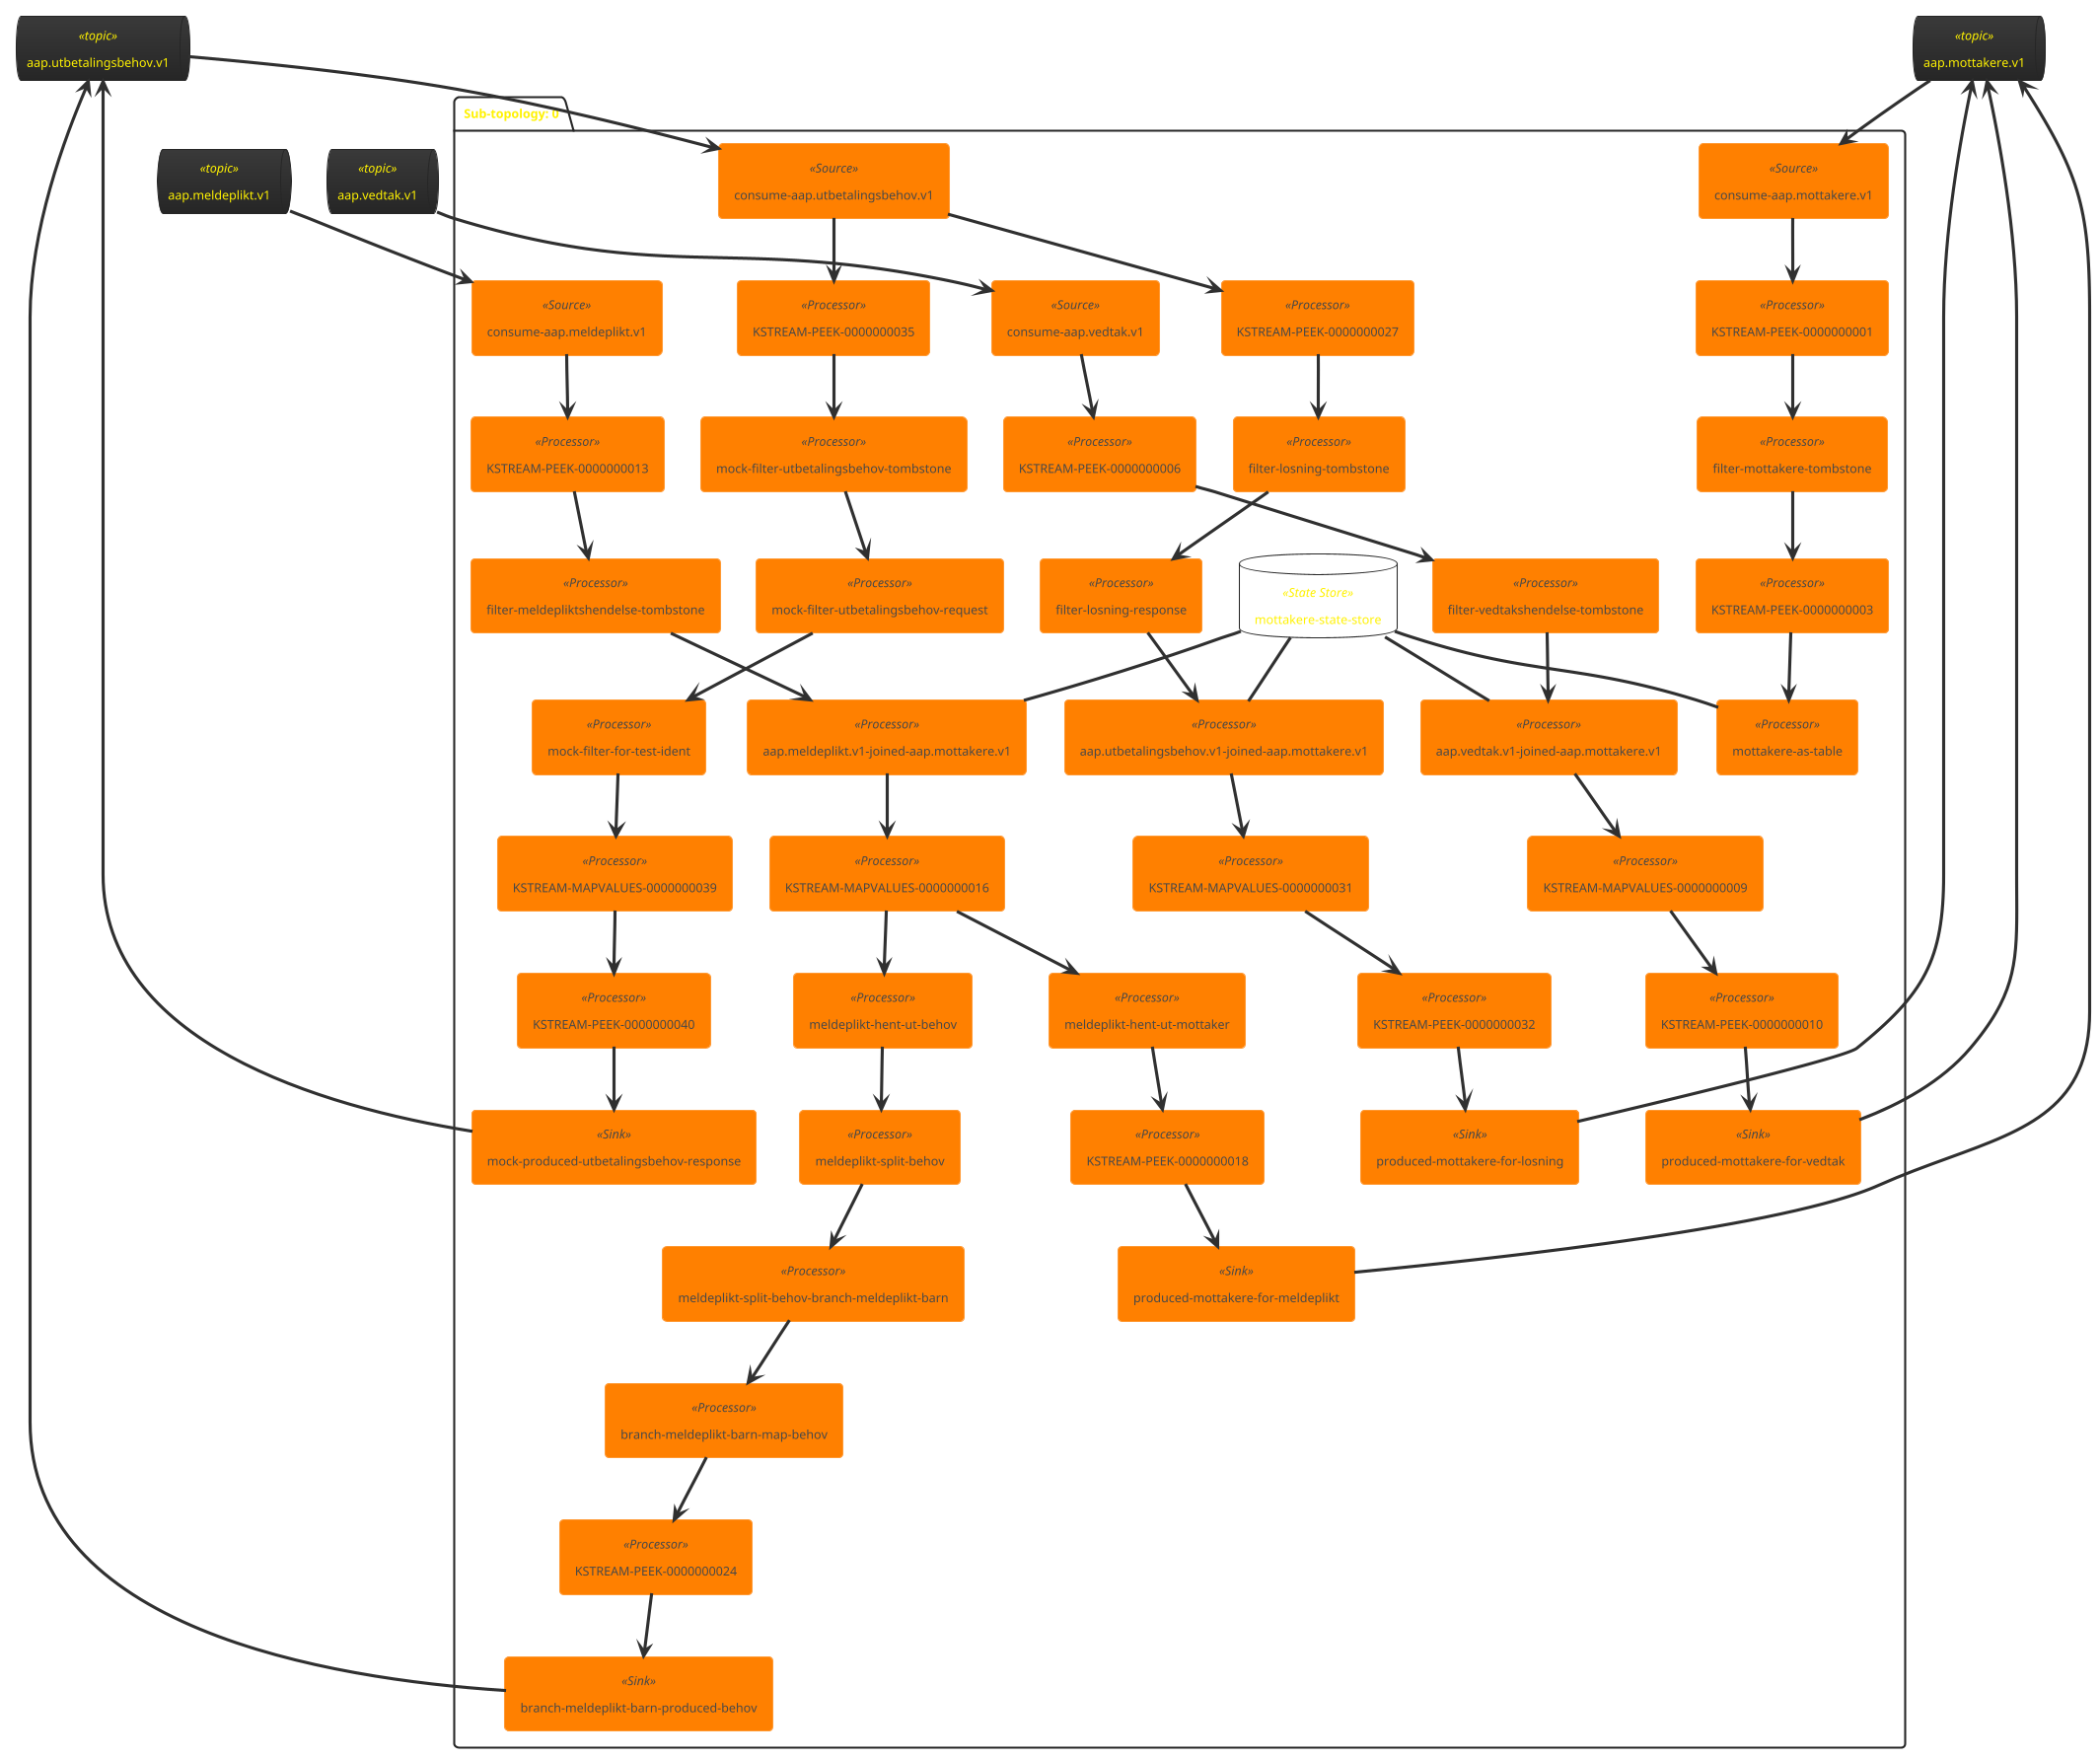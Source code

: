 @startuml
!theme black-knight
queue "aap.utbetalingsbehov.v1" <<topic>> as aap_utbetalingsbehov_v1
queue "aap.mottakere.v1" <<topic>> as aap_mottakere_v1
queue "aap.meldeplikt.v1" <<topic>> as aap_meldeplikt_v1
queue "aap.vedtak.v1" <<topic>> as aap_vedtak_v1
package "Sub-topology: 0" {
	database "mottakere-state-store" <<State Store>> as mottakere_state_store
	agent "consume-aap.utbetalingsbehov.v1" <<Source>> as consume_aap_utbetalingsbehov_v1
	agent "consume-aap.meldeplikt.v1" <<Source>> as consume_aap_meldeplikt_v1
	agent "KSTREAM-PEEK-0000000013" <<Processor>> as KSTREAM_PEEK_0000000013
	agent "filter-meldepliktshendelse-tombstone" <<Processor>> as filter_meldepliktshendelse_tombstone
	agent "aap.meldeplikt.v1-joined-aap.mottakere.v1" <<Processor>> as aap_meldeplikt_v1_joined_aap_mottakere_v1
	agent "KSTREAM-MAPVALUES-0000000016" <<Processor>> as KSTREAM_MAPVALUES_0000000016
	agent "KSTREAM-PEEK-0000000027" <<Processor>> as KSTREAM_PEEK_0000000027
	agent "KSTREAM-PEEK-0000000035" <<Processor>> as KSTREAM_PEEK_0000000035
	agent "consume-aap.vedtak.v1" <<Source>> as consume_aap_vedtak_v1
	agent "KSTREAM-PEEK-0000000006" <<Processor>> as KSTREAM_PEEK_0000000006
	agent "filter-losning-tombstone" <<Processor>> as filter_losning_tombstone
	agent "meldeplikt-hent-ut-behov" <<Processor>> as meldeplikt_hent_ut_behov
	agent "mock-filter-utbetalingsbehov-tombstone" <<Processor>> as mock_filter_utbetalingsbehov_tombstone
	agent "consume-aap.mottakere.v1" <<Source>> as consume_aap_mottakere_v1
	agent "filter-losning-response" <<Processor>> as filter_losning_response
	agent "filter-vedtakshendelse-tombstone" <<Processor>> as filter_vedtakshendelse_tombstone
	agent "meldeplikt-split-behov" <<Processor>> as meldeplikt_split_behov
	agent "mock-filter-utbetalingsbehov-request" <<Processor>> as mock_filter_utbetalingsbehov_request
	agent "KSTREAM-PEEK-0000000001" <<Processor>> as KSTREAM_PEEK_0000000001
	agent "aap.utbetalingsbehov.v1-joined-aap.mottakere.v1" <<Processor>> as aap_utbetalingsbehov_v1_joined_aap_mottakere_v1
	agent "aap.vedtak.v1-joined-aap.mottakere.v1" <<Processor>> as aap_vedtak_v1_joined_aap_mottakere_v1
	agent "meldeplikt-split-behov-branch-meldeplikt-barn" <<Processor>> as meldeplikt_split_behov_branch_meldeplikt_barn
	agent "mock-filter-for-test-ident" <<Processor>> as mock_filter_for_test_ident
	agent "KSTREAM-MAPVALUES-0000000009" <<Processor>> as KSTREAM_MAPVALUES_0000000009
	agent "KSTREAM-MAPVALUES-0000000031" <<Processor>> as KSTREAM_MAPVALUES_0000000031
	agent "KSTREAM-MAPVALUES-0000000039" <<Processor>> as KSTREAM_MAPVALUES_0000000039
	agent "branch-meldeplikt-barn-map-behov" <<Processor>> as branch_meldeplikt_barn_map_behov
	agent "filter-mottakere-tombstone" <<Processor>> as filter_mottakere_tombstone
	agent "meldeplikt-hent-ut-mottaker" <<Processor>> as meldeplikt_hent_ut_mottaker
	agent "KSTREAM-PEEK-0000000003" <<Processor>> as KSTREAM_PEEK_0000000003
	agent "KSTREAM-PEEK-0000000010" <<Processor>> as KSTREAM_PEEK_0000000010
	agent "KSTREAM-PEEK-0000000018" <<Processor>> as KSTREAM_PEEK_0000000018
	agent "KSTREAM-PEEK-0000000024" <<Processor>> as KSTREAM_PEEK_0000000024
	agent "KSTREAM-PEEK-0000000032" <<Processor>> as KSTREAM_PEEK_0000000032
	agent "KSTREAM-PEEK-0000000040" <<Processor>> as KSTREAM_PEEK_0000000040
	agent "branch-meldeplikt-barn-produced-behov" <<Sink>> as branch_meldeplikt_barn_produced_behov
	agent "mock-produced-utbetalingsbehov-response" <<Sink>> as mock_produced_utbetalingsbehov_response
	agent "mottakere-as-table" <<Processor>> as mottakere_as_table
	agent "produced-mottakere-for-losning" <<Sink>> as produced_mottakere_for_losning
	agent "produced-mottakere-for-meldeplikt" <<Sink>> as produced_mottakere_for_meldeplikt
	agent "produced-mottakere-for-vedtak" <<Sink>> as produced_mottakere_for_vedtak
	aap_utbetalingsbehov_v1 --> consume_aap_utbetalingsbehov_v1
	aap_meldeplikt_v1 --> consume_aap_meldeplikt_v1
	mottakere_state_store -- aap_meldeplikt_v1_joined_aap_mottakere_v1
	aap_vedtak_v1 --> consume_aap_vedtak_v1
	aap_mottakere_v1 --> consume_aap_mottakere_v1
	mottakere_state_store -- aap_utbetalingsbehov_v1_joined_aap_mottakere_v1
	mottakere_state_store -- aap_vedtak_v1_joined_aap_mottakere_v1
	aap_utbetalingsbehov_v1 <-- branch_meldeplikt_barn_produced_behov
	aap_utbetalingsbehov_v1 <-- mock_produced_utbetalingsbehov_response
	mottakere_state_store -- mottakere_as_table
	aap_mottakere_v1 <-- produced_mottakere_for_losning
	aap_mottakere_v1 <-- produced_mottakere_for_meldeplikt
	aap_mottakere_v1 <-- produced_mottakere_for_vedtak
	consume_aap_utbetalingsbehov_v1 --> KSTREAM_PEEK_0000000027
	consume_aap_utbetalingsbehov_v1 --> KSTREAM_PEEK_0000000035
	consume_aap_meldeplikt_v1 --> KSTREAM_PEEK_0000000013
	KSTREAM_PEEK_0000000013 --> filter_meldepliktshendelse_tombstone
	filter_meldepliktshendelse_tombstone --> aap_meldeplikt_v1_joined_aap_mottakere_v1
	aap_meldeplikt_v1_joined_aap_mottakere_v1 --> KSTREAM_MAPVALUES_0000000016
	KSTREAM_MAPVALUES_0000000016 --> meldeplikt_hent_ut_behov
	KSTREAM_MAPVALUES_0000000016 --> meldeplikt_hent_ut_mottaker
	KSTREAM_PEEK_0000000027 --> filter_losning_tombstone
	KSTREAM_PEEK_0000000035 --> mock_filter_utbetalingsbehov_tombstone
	consume_aap_vedtak_v1 --> KSTREAM_PEEK_0000000006
	KSTREAM_PEEK_0000000006 --> filter_vedtakshendelse_tombstone
	filter_losning_tombstone --> filter_losning_response
	meldeplikt_hent_ut_behov --> meldeplikt_split_behov
	mock_filter_utbetalingsbehov_tombstone --> mock_filter_utbetalingsbehov_request
	consume_aap_mottakere_v1 --> KSTREAM_PEEK_0000000001
	filter_losning_response --> aap_utbetalingsbehov_v1_joined_aap_mottakere_v1
	filter_vedtakshendelse_tombstone --> aap_vedtak_v1_joined_aap_mottakere_v1
	meldeplikt_split_behov --> meldeplikt_split_behov_branch_meldeplikt_barn
	mock_filter_utbetalingsbehov_request --> mock_filter_for_test_ident
	KSTREAM_PEEK_0000000001 --> filter_mottakere_tombstone
	aap_utbetalingsbehov_v1_joined_aap_mottakere_v1 --> KSTREAM_MAPVALUES_0000000031
	aap_vedtak_v1_joined_aap_mottakere_v1 --> KSTREAM_MAPVALUES_0000000009
	meldeplikt_split_behov_branch_meldeplikt_barn --> branch_meldeplikt_barn_map_behov
	mock_filter_for_test_ident --> KSTREAM_MAPVALUES_0000000039
	KSTREAM_MAPVALUES_0000000009 --> KSTREAM_PEEK_0000000010
	KSTREAM_MAPVALUES_0000000031 --> KSTREAM_PEEK_0000000032
	KSTREAM_MAPVALUES_0000000039 --> KSTREAM_PEEK_0000000040
	branch_meldeplikt_barn_map_behov --> KSTREAM_PEEK_0000000024
	filter_mottakere_tombstone --> KSTREAM_PEEK_0000000003
	meldeplikt_hent_ut_mottaker --> KSTREAM_PEEK_0000000018
	KSTREAM_PEEK_0000000003 --> mottakere_as_table
	KSTREAM_PEEK_0000000010 --> produced_mottakere_for_vedtak
	KSTREAM_PEEK_0000000018 --> produced_mottakere_for_meldeplikt
	KSTREAM_PEEK_0000000024 --> branch_meldeplikt_barn_produced_behov
	KSTREAM_PEEK_0000000032 --> produced_mottakere_for_losning
	KSTREAM_PEEK_0000000040 --> mock_produced_utbetalingsbehov_response
}
@enduml